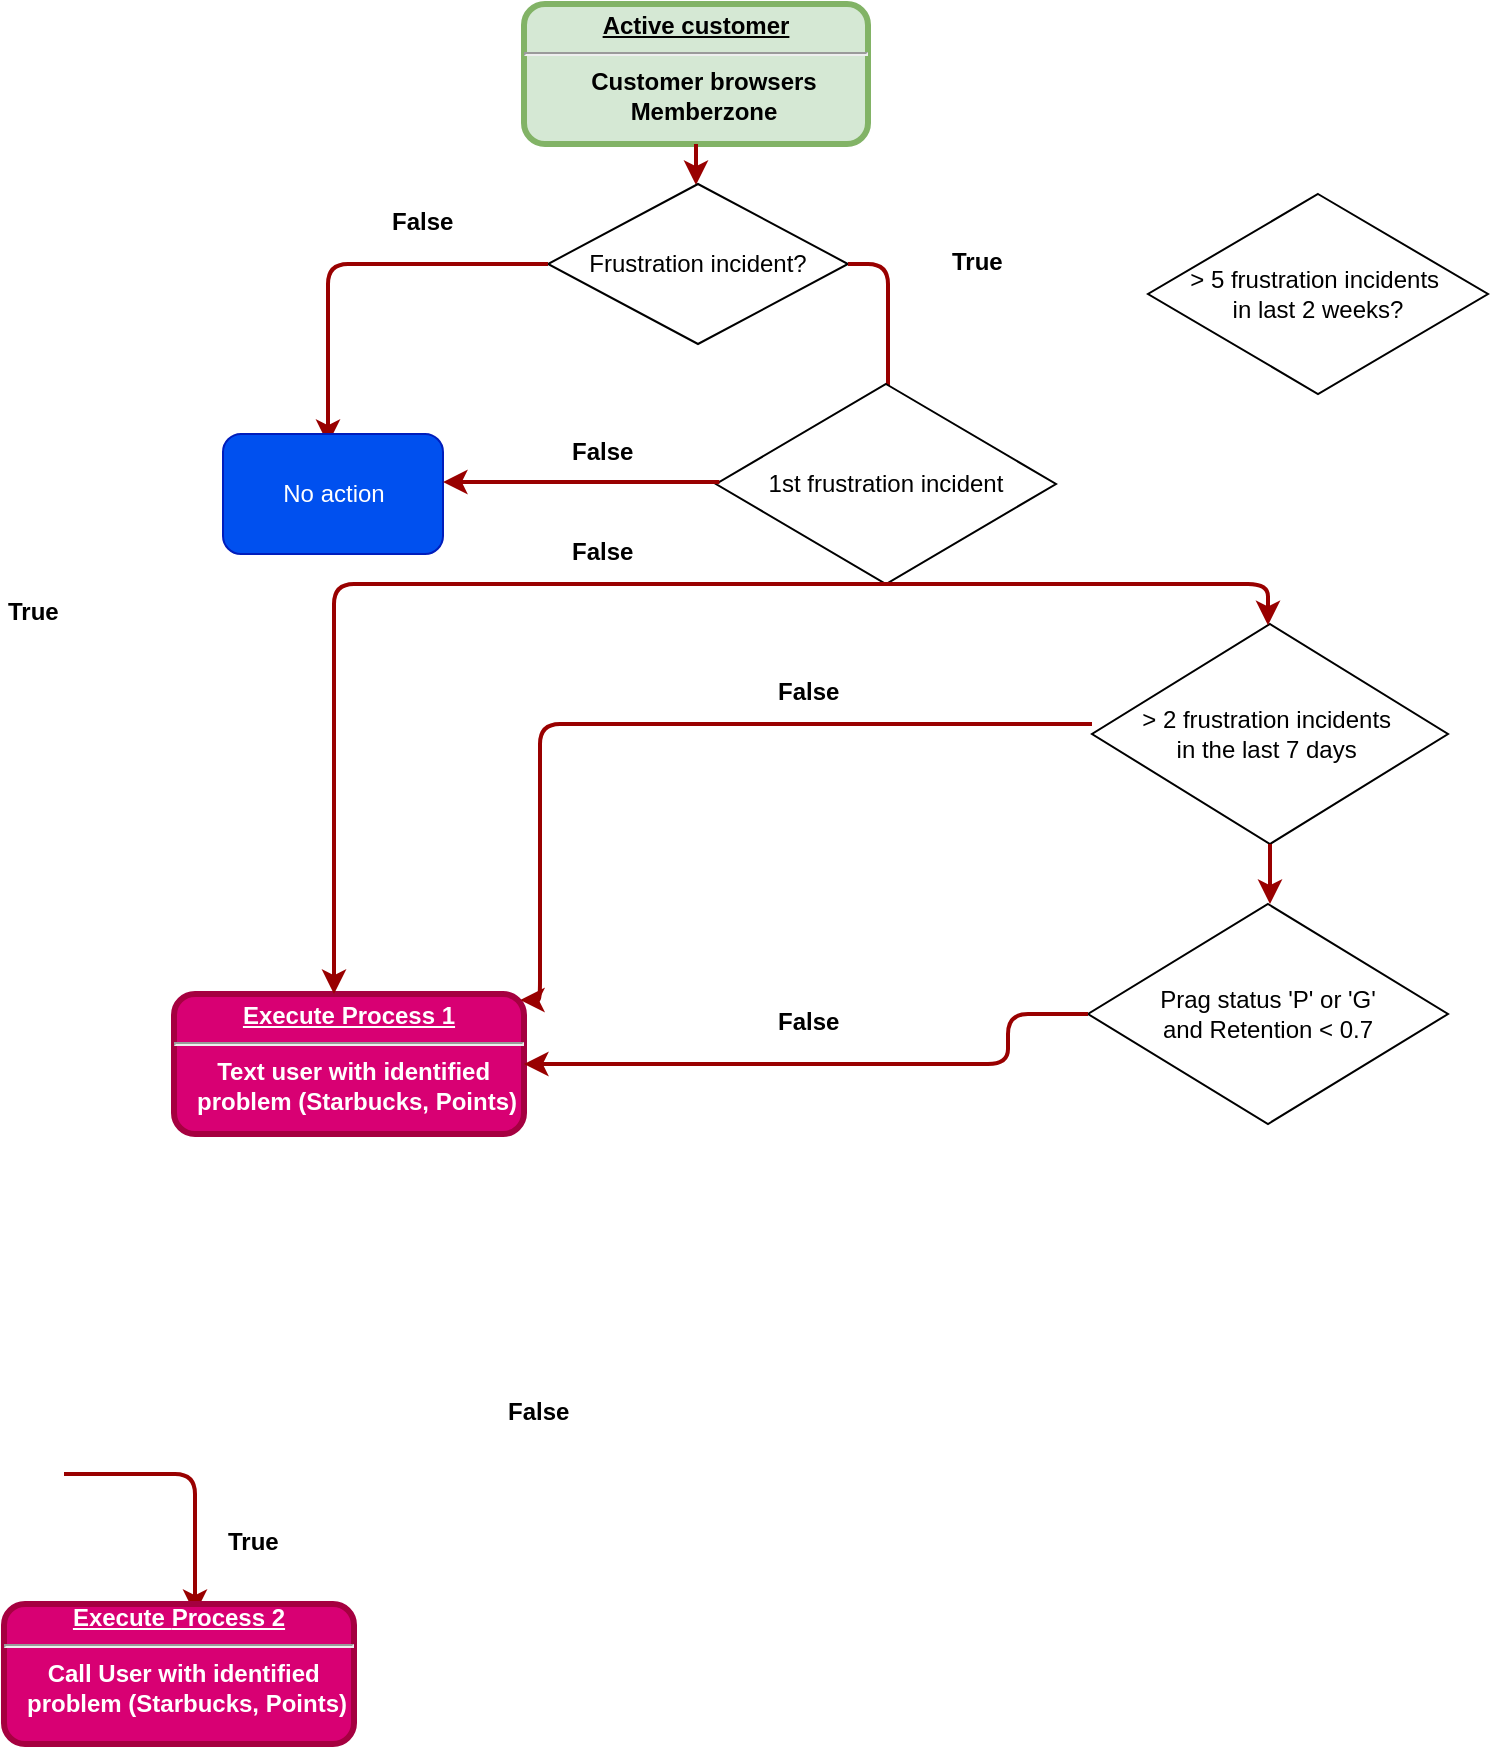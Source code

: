 <mxfile version="10.8.7" type="github"><diagram id="HJ_LFtUwl8ji8SuTWvyx" name="Page-1"><mxGraphModel dx="1394" dy="725" grid="1" gridSize="10" guides="1" tooltips="1" connect="1" arrows="1" fold="1" page="1" pageScale="1" pageWidth="850" pageHeight="1100" math="0" shadow="0"><root><mxCell id="0"/><mxCell id="1" parent="0"/><mxCell id="HkXsLubYcZrrkYu5ScqH-1" value="&lt;p style=&quot;margin: 0px ; margin-top: 4px ; text-align: center ; text-decoration: underline&quot;&gt;&lt;strong&gt;Active customer&lt;br&gt;&lt;/strong&gt;&lt;/p&gt;&lt;hr&gt;&lt;p style=&quot;margin: 0px ; margin-left: 8px&quot;&gt;Customer browsers&lt;/p&gt;&lt;p style=&quot;margin: 0px ; margin-left: 8px&quot;&gt;Memberzone&lt;/p&gt;" style="verticalAlign=middle;align=center;overflow=fill;fontSize=12;fontFamily=Helvetica;html=1;rounded=1;fontStyle=1;strokeWidth=3;fillColor=#d5e8d4;strokeColor=#82b366;" parent="1" vertex="1"><mxGeometry x="268" y="110" width="172" height="70" as="geometry"/></mxCell><mxCell id="HkXsLubYcZrrkYu5ScqH-2" value="" style="edgeStyle=elbowEdgeStyle;elbow=horizontal;strokeColor=#990000;strokeWidth=2;exitX=0.5;exitY=1;exitDx=0;exitDy=0;" parent="1" target="HkXsLubYcZrrkYu5ScqH-3" edge="1" source="HkXsLubYcZrrkYu5ScqH-1"><mxGeometry width="100" height="100" relative="1" as="geometry"><mxPoint x="355" y="180" as="sourcePoint"/><mxPoint x="350" y="197" as="targetPoint"/><Array as="points"/></mxGeometry></mxCell><mxCell id="HkXsLubYcZrrkYu5ScqH-3" value="Frustration incident?&lt;br&gt;" style="rhombus;whiteSpace=wrap;html=1;" parent="1" vertex="1"><mxGeometry x="280" y="200" width="150" height="80" as="geometry"/></mxCell><mxCell id="HkXsLubYcZrrkYu5ScqH-4" value="" style="edgeStyle=elbowEdgeStyle;elbow=horizontal;strokeColor=#990000;strokeWidth=2;entryX=0.477;entryY=0.083;entryDx=0;entryDy=0;entryPerimeter=0;" parent="1" edge="1" target="HkXsLubYcZrrkYu5ScqH-8"><mxGeometry width="100" height="100" relative="1" as="geometry"><mxPoint x="280" y="240" as="sourcePoint"/><mxPoint x="170" y="320" as="targetPoint"/><Array as="points"><mxPoint x="170" y="225"/></Array></mxGeometry></mxCell><mxCell id="HkXsLubYcZrrkYu5ScqH-5" value="" style="edgeStyle=elbowEdgeStyle;elbow=horizontal;strokeColor=#990000;strokeWidth=2;exitX=1;exitY=0.5;exitDx=0;exitDy=0;" parent="1" edge="1" source="HkXsLubYcZrrkYu5ScqH-3"><mxGeometry width="100" height="100" relative="1" as="geometry"><mxPoint x="440" y="240" as="sourcePoint"/><mxPoint x="450" y="320" as="targetPoint"/><Array as="points"><mxPoint x="450" y="280"/></Array></mxGeometry></mxCell><mxCell id="HkXsLubYcZrrkYu5ScqH-6" value="&lt;b&gt;False&lt;br&gt;&lt;/b&gt;&lt;br&gt;" style="text;html=1;" parent="1" vertex="1"><mxGeometry x="200" y="205" width="55" height="30" as="geometry"/></mxCell><mxCell id="HkXsLubYcZrrkYu5ScqH-7" value="&lt;b&gt;True&lt;br&gt;&lt;/b&gt;&lt;br&gt;" style="text;html=1;" parent="1" vertex="1"><mxGeometry x="480" y="225" width="55" height="30" as="geometry"/></mxCell><mxCell id="HkXsLubYcZrrkYu5ScqH-8" value="No action" style="rounded=1;whiteSpace=wrap;html=1;fillColor=#0050ef;strokeColor=#001DBC;fontColor=#ffffff;" parent="1" vertex="1"><mxGeometry x="117.5" y="325" width="110" height="60" as="geometry"/></mxCell><mxCell id="HkXsLubYcZrrkYu5ScqH-10" value="&amp;gt; 2 frustration incidents&amp;nbsp;&lt;br&gt;in the last 7 days&amp;nbsp;&lt;br&gt;" style="rhombus;whiteSpace=wrap;html=1;" parent="1" vertex="1"><mxGeometry x="552" y="420" width="178" height="110" as="geometry"/></mxCell><mxCell id="JZOxCMdPtdzq9eGYmJcL-3" value="&lt;b&gt;False&lt;br&gt;&lt;/b&gt;&lt;br&gt;" style="text;html=1;" vertex="1" parent="1"><mxGeometry x="290" y="320" width="55" height="30" as="geometry"/></mxCell><mxCell id="JZOxCMdPtdzq9eGYmJcL-15" value="&lt;p style=&quot;margin: 0px ; margin-top: 4px ; text-align: center ; text-decoration: underline&quot;&gt;&lt;strong&gt;Execute Process 1&lt;br&gt;&lt;/strong&gt;&lt;/p&gt;&lt;hr&gt;&lt;p style=&quot;margin: 0px ; margin-left: 8px&quot;&gt;Text user with identified&amp;nbsp;&lt;/p&gt;&lt;p style=&quot;margin: 0px ; margin-left: 8px&quot;&gt;problem (Starbucks, Points)&lt;/p&gt;" style="verticalAlign=middle;align=center;overflow=fill;fontSize=12;fontFamily=Helvetica;html=1;rounded=1;fontStyle=1;strokeWidth=3;fillColor=#d80073;strokeColor=#A50040;fontColor=#ffffff;" vertex="1" parent="1"><mxGeometry x="93" y="605" width="175" height="70" as="geometry"/></mxCell><mxCell id="JZOxCMdPtdzq9eGYmJcL-16" value="" style="edgeStyle=elbowEdgeStyle;elbow=horizontal;strokeColor=#990000;strokeWidth=2;" edge="1" parent="1"><mxGeometry width="100" height="100" relative="1" as="geometry"><mxPoint x="38" y="845" as="sourcePoint"/><mxPoint x="103.5" y="915" as="targetPoint"/><Array as="points"><mxPoint x="103.5" y="855"/><mxPoint x="143.5" y="845"/></Array></mxGeometry></mxCell><mxCell id="JZOxCMdPtdzq9eGYmJcL-17" value="&lt;u&gt;Execute&amp;nbsp;&lt;strong&gt;Process 2&lt;/strong&gt;&lt;br&gt;&lt;/u&gt;&lt;hr&gt;&lt;p style=&quot;margin: 0px ; margin-left: 8px&quot;&gt;Call User with identified&amp;nbsp;&lt;/p&gt;&lt;p style=&quot;margin: 0px ; margin-left: 8px&quot;&gt;problem (Starbucks, Points)&lt;/p&gt;" style="verticalAlign=middle;align=center;overflow=fill;fontSize=12;fontFamily=Helvetica;html=1;rounded=1;fontStyle=1;strokeWidth=3;fillColor=#d80073;strokeColor=#A50040;fontColor=#ffffff;" vertex="1" parent="1"><mxGeometry x="8" y="910" width="175" height="70" as="geometry"/></mxCell><mxCell id="JZOxCMdPtdzq9eGYmJcL-23" value="&lt;b&gt;True&lt;br&gt;&lt;/b&gt;&lt;br&gt;" style="text;html=1;" vertex="1" parent="1"><mxGeometry x="118" y="865" width="55" height="30" as="geometry"/></mxCell><mxCell id="JZOxCMdPtdzq9eGYmJcL-24" value="&lt;b&gt;False&lt;br&gt;&lt;/b&gt;&lt;br&gt;" style="text;html=1;" vertex="1" parent="1"><mxGeometry x="258" y="800" width="55" height="30" as="geometry"/></mxCell><mxCell id="JZOxCMdPtdzq9eGYmJcL-25" value="Prag status 'P' or 'G'&lt;br&gt;and Retention &amp;lt; 0.7&lt;br&gt;" style="rhombus;whiteSpace=wrap;html=1;" vertex="1" parent="1"><mxGeometry x="550" y="560" width="180" height="110" as="geometry"/></mxCell><mxCell id="JZOxCMdPtdzq9eGYmJcL-30" value="" style="edgeStyle=elbowEdgeStyle;elbow=horizontal;strokeColor=#990000;strokeWidth=2;entryX=1;entryY=0.5;entryDx=0;entryDy=0;exitX=0;exitY=0.5;exitDx=0;exitDy=0;" edge="1" parent="1" source="JZOxCMdPtdzq9eGYmJcL-25" target="JZOxCMdPtdzq9eGYmJcL-15"><mxGeometry width="100" height="100" relative="1" as="geometry"><mxPoint x="555" y="605" as="sourcePoint"/><mxPoint x="270" y="660" as="targetPoint"/><Array as="points"><mxPoint x="510" y="595"/><mxPoint x="510" y="595"/></Array></mxGeometry></mxCell><mxCell id="JZOxCMdPtdzq9eGYmJcL-44" value="1st frustration incident&lt;br&gt;" style="rhombus;whiteSpace=wrap;html=1;" vertex="1" parent="1"><mxGeometry x="364" y="300" width="170" height="100" as="geometry"/></mxCell><mxCell id="JZOxCMdPtdzq9eGYmJcL-46" value="&amp;gt; 5 frustration incidents&amp;nbsp;&lt;br&gt;in last 2 weeks?&lt;br&gt;" style="rhombus;whiteSpace=wrap;html=1;" vertex="1" parent="1"><mxGeometry x="580" y="205" width="170" height="100" as="geometry"/></mxCell><mxCell id="JZOxCMdPtdzq9eGYmJcL-47" value="" style="edgeStyle=elbowEdgeStyle;elbow=horizontal;strokeColor=#990000;strokeWidth=2;exitX=0.5;exitY=1;exitDx=0;exitDy=0;" edge="1" parent="1" source="JZOxCMdPtdzq9eGYmJcL-44" target="JZOxCMdPtdzq9eGYmJcL-15"><mxGeometry width="100" height="100" relative="1" as="geometry"><mxPoint x="450" y="420" as="sourcePoint"/><mxPoint x="120" y="500" as="targetPoint"/><Array as="points"><mxPoint x="173" y="600"/><mxPoint x="260" y="520"/><mxPoint x="440" y="440"/><mxPoint x="360" y="470"/><mxPoint x="270" y="470"/></Array></mxGeometry></mxCell><mxCell id="JZOxCMdPtdzq9eGYmJcL-48" value="&lt;b&gt;True&amp;nbsp;&lt;/b&gt;&lt;br&gt;" style="text;html=1;" vertex="1" parent="1"><mxGeometry x="8" y="400" width="55" height="30" as="geometry"/></mxCell><mxCell id="JZOxCMdPtdzq9eGYmJcL-62" value="" style="edgeStyle=elbowEdgeStyle;elbow=horizontal;strokeColor=#990000;strokeWidth=2;exitX=0.5;exitY=1;exitDx=0;exitDy=0;" edge="1" parent="1" source="JZOxCMdPtdzq9eGYmJcL-44" target="HkXsLubYcZrrkYu5ScqH-10"><mxGeometry width="100" height="100" relative="1" as="geometry"><mxPoint x="450" y="422" as="sourcePoint"/><mxPoint x="640" y="430" as="targetPoint"/><Array as="points"><mxPoint x="640" y="410"/></Array></mxGeometry></mxCell><mxCell id="JZOxCMdPtdzq9eGYmJcL-66" value="" style="edgeStyle=elbowEdgeStyle;elbow=horizontal;strokeColor=#990000;strokeWidth=2;" edge="1" parent="1" source="JZOxCMdPtdzq9eGYmJcL-44" target="HkXsLubYcZrrkYu5ScqH-8"><mxGeometry width="100" height="100" relative="1" as="geometry"><mxPoint x="360" y="349" as="sourcePoint"/><mxPoint x="280" y="349" as="targetPoint"/><Array as="points"><mxPoint x="310" y="349"/><mxPoint x="340" y="434"/></Array></mxGeometry></mxCell><mxCell id="JZOxCMdPtdzq9eGYmJcL-71" value="&lt;b&gt;False&lt;br&gt;&lt;/b&gt;&lt;br&gt;" style="text;html=1;" vertex="1" parent="1"><mxGeometry x="290" y="370" width="55" height="30" as="geometry"/></mxCell><mxCell id="JZOxCMdPtdzq9eGYmJcL-72" value="" style="edgeStyle=elbowEdgeStyle;elbow=horizontal;strokeColor=#990000;strokeWidth=2;entryX=0.989;entryY=0.043;entryDx=0;entryDy=0;entryPerimeter=0;" edge="1" parent="1" target="JZOxCMdPtdzq9eGYmJcL-15"><mxGeometry width="100" height="100" relative="1" as="geometry"><mxPoint x="552" y="470" as="sourcePoint"/><mxPoint x="276" y="670" as="targetPoint"/><Array as="points"><mxPoint x="276" y="670"/><mxPoint x="363" y="590"/><mxPoint x="543" y="510"/><mxPoint x="463" y="540"/><mxPoint x="373" y="540"/></Array></mxGeometry></mxCell><mxCell id="JZOxCMdPtdzq9eGYmJcL-73" value="&lt;b&gt;False&lt;br&gt;&lt;/b&gt;&lt;br&gt;" style="text;html=1;" vertex="1" parent="1"><mxGeometry x="393" y="440" width="55" height="30" as="geometry"/></mxCell><mxCell id="JZOxCMdPtdzq9eGYmJcL-74" value="&lt;b&gt;False&lt;br&gt;&lt;/b&gt;&lt;br&gt;" style="text;html=1;" vertex="1" parent="1"><mxGeometry x="393" y="605" width="55" height="30" as="geometry"/></mxCell><mxCell id="JZOxCMdPtdzq9eGYmJcL-79" value="" style="edgeStyle=elbowEdgeStyle;elbow=horizontal;strokeColor=#990000;strokeWidth=2;" edge="1" parent="1"><mxGeometry width="100" height="100" relative="1" as="geometry"><mxPoint x="641" y="530" as="sourcePoint"/><mxPoint x="641" y="560" as="targetPoint"/><Array as="points"/></mxGeometry></mxCell></root></mxGraphModel></diagram></mxfile>
